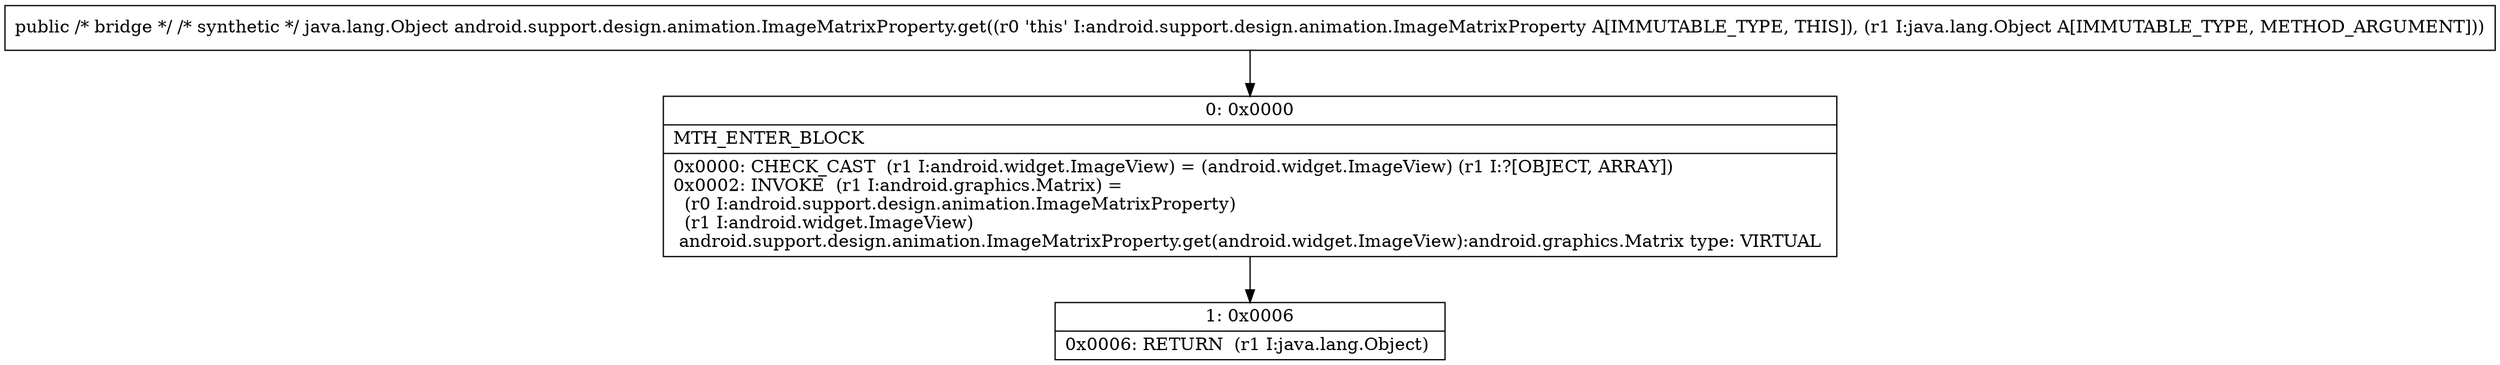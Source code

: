 digraph "CFG forandroid.support.design.animation.ImageMatrixProperty.get(Ljava\/lang\/Object;)Ljava\/lang\/Object;" {
Node_0 [shape=record,label="{0\:\ 0x0000|MTH_ENTER_BLOCK\l|0x0000: CHECK_CAST  (r1 I:android.widget.ImageView) = (android.widget.ImageView) (r1 I:?[OBJECT, ARRAY]) \l0x0002: INVOKE  (r1 I:android.graphics.Matrix) = \l  (r0 I:android.support.design.animation.ImageMatrixProperty)\l  (r1 I:android.widget.ImageView)\l android.support.design.animation.ImageMatrixProperty.get(android.widget.ImageView):android.graphics.Matrix type: VIRTUAL \l}"];
Node_1 [shape=record,label="{1\:\ 0x0006|0x0006: RETURN  (r1 I:java.lang.Object) \l}"];
MethodNode[shape=record,label="{public \/* bridge *\/ \/* synthetic *\/ java.lang.Object android.support.design.animation.ImageMatrixProperty.get((r0 'this' I:android.support.design.animation.ImageMatrixProperty A[IMMUTABLE_TYPE, THIS]), (r1 I:java.lang.Object A[IMMUTABLE_TYPE, METHOD_ARGUMENT])) }"];
MethodNode -> Node_0;
Node_0 -> Node_1;
}

